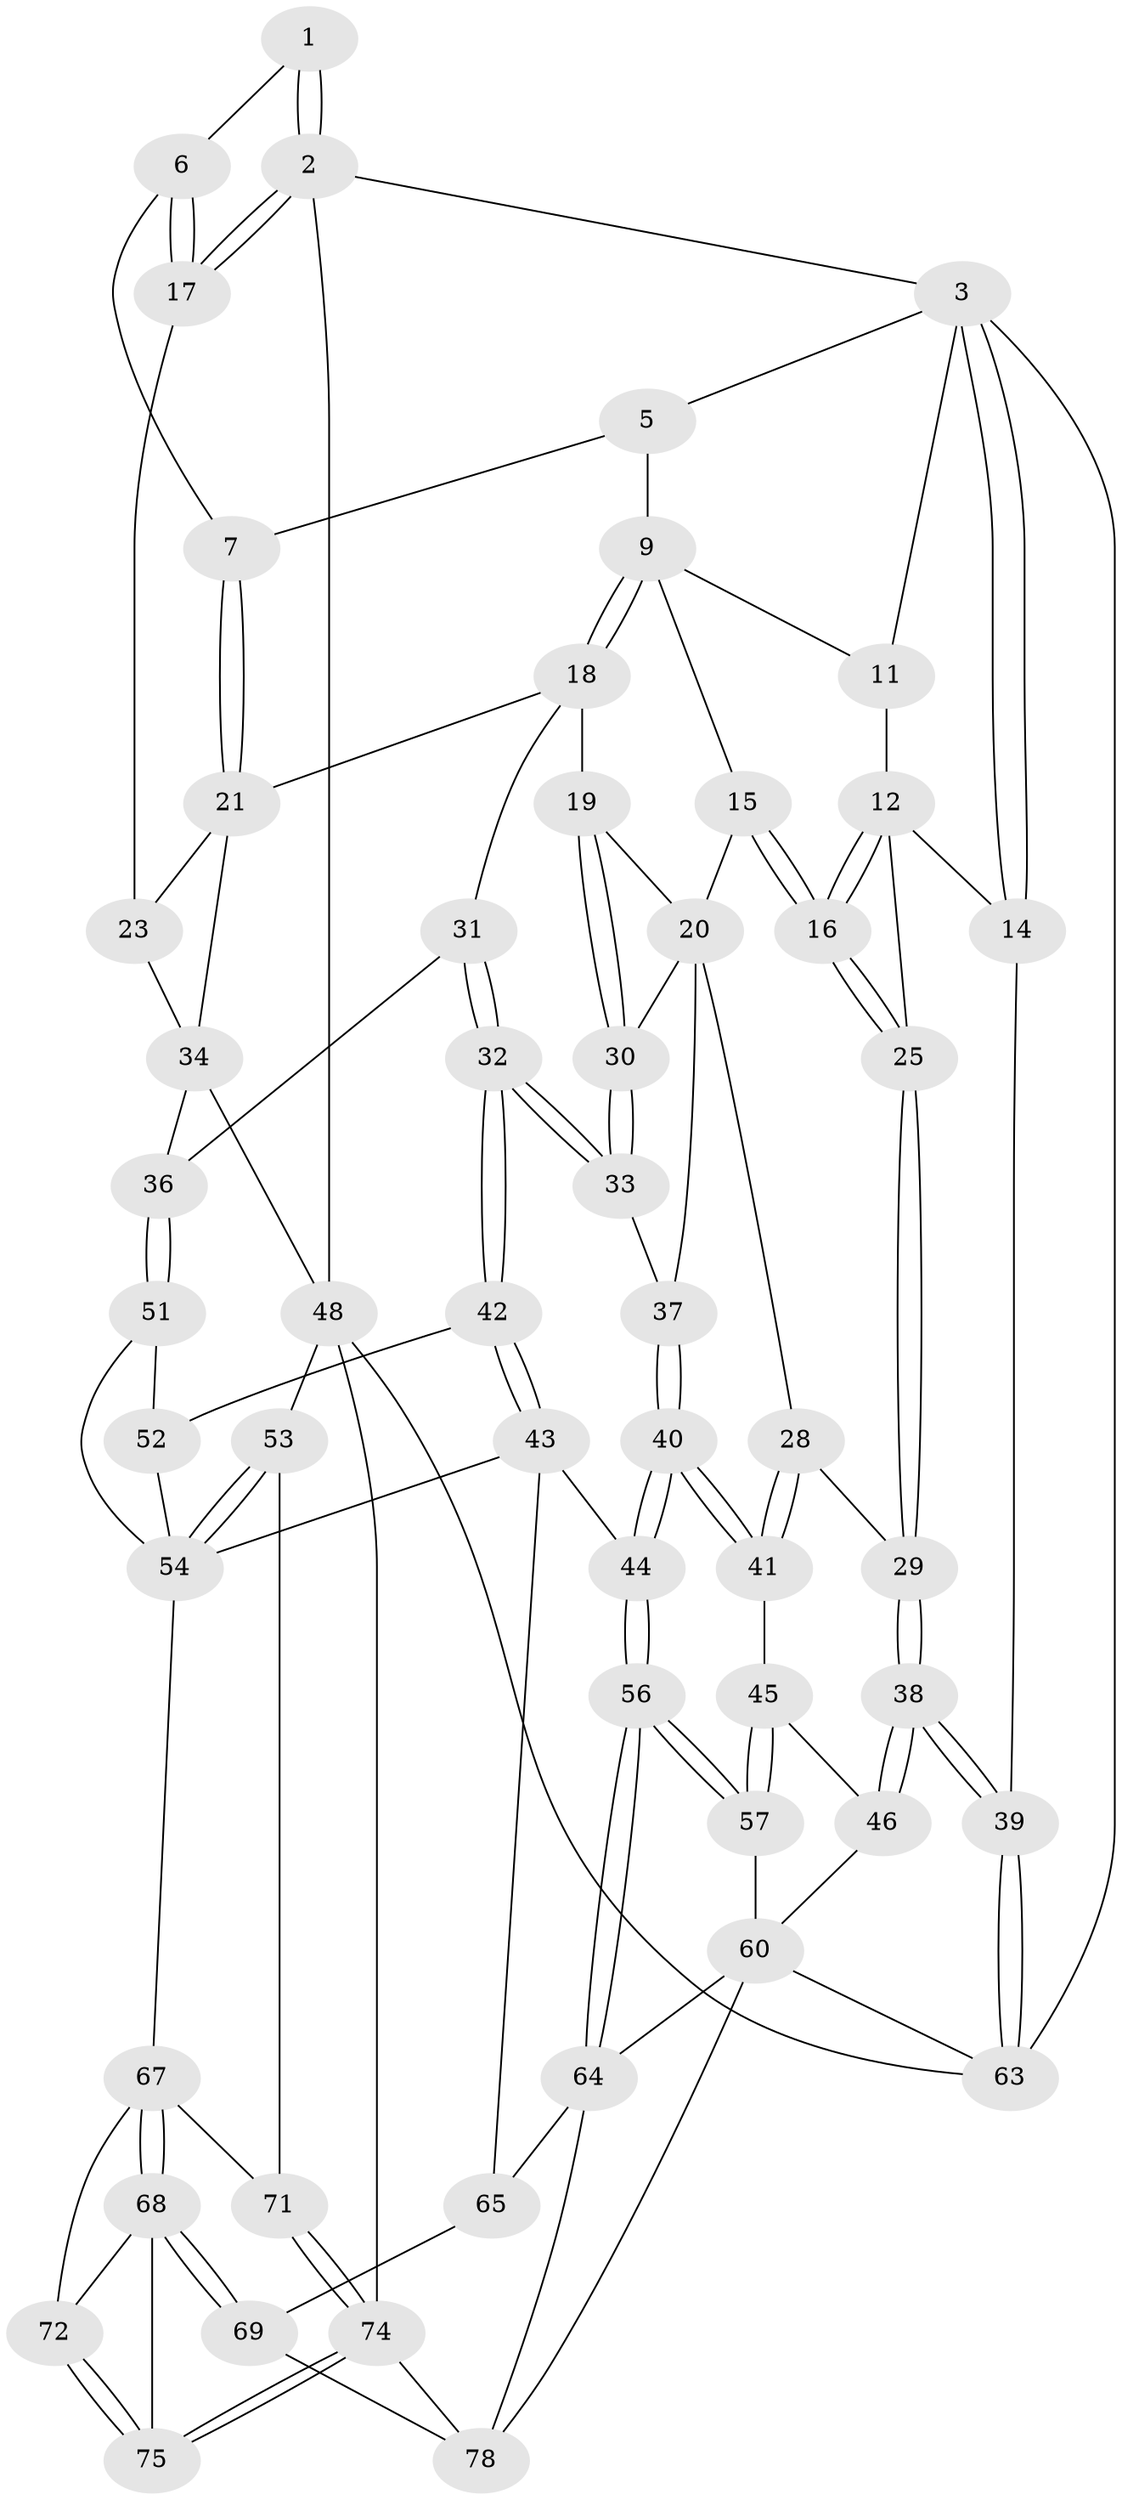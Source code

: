 // original degree distribution, {3: 0.025, 6: 0.2625, 4: 0.2875, 5: 0.425}
// Generated by graph-tools (version 1.1) at 2025/21/03/04/25 18:21:14]
// undirected, 56 vertices, 130 edges
graph export_dot {
graph [start="1"]
  node [color=gray90,style=filled];
  1 [pos="+0.597125177366248+0"];
  2 [pos="+1+0"];
  3 [pos="+0+0",super="+4"];
  5 [pos="+0.43328795132184517+0",super="+8"];
  6 [pos="+0.6692855844402481+0.1529009163459802"];
  7 [pos="+0.6604799991287426+0.176585028608098"];
  9 [pos="+0.47561699734915364+0.1889935268507293",super="+10"];
  11 [pos="+0.22627091206885544+0"];
  12 [pos="+0.21292700358215105+0",super="+13"];
  14 [pos="+0+0.23652729936650008"];
  15 [pos="+0.3145173899731923+0.17348971284176085"];
  16 [pos="+0.17271656075591796+0.30938858897760263"];
  17 [pos="+1+0"];
  18 [pos="+0.4734967413282551+0.27309332126987657",super="+22"];
  19 [pos="+0.46773455242635653+0.28119275618980183"];
  20 [pos="+0.3427914098220545+0.2645070057273107",super="+26"];
  21 [pos="+0.6886596063713393+0.26038995855218366",super="+24"];
  23 [pos="+1+0"];
  25 [pos="+0.1709553424831749+0.31311664759712765"];
  28 [pos="+0.22440713847063906+0.36408752808851774"];
  29 [pos="+0.1723413540431639+0.3197602239712997"];
  30 [pos="+0.4640765267925665+0.33769341159079197"];
  31 [pos="+0.6713506715020494+0.38231724304477394"];
  32 [pos="+0.57494484220633+0.49182544666439326"];
  33 [pos="+0.46772399536821063+0.373059222692939"];
  34 [pos="+0.8518710800301017+0.4042371783230721",super="+35+47"];
  36 [pos="+0.8128509954046806+0.4380340848449746"];
  37 [pos="+0.38655164059077285+0.40076961183858806"];
  38 [pos="+0+0.495253517265886"];
  39 [pos="+0+0.48994046796163343"];
  40 [pos="+0.3124605995445304+0.5504494585975432"];
  41 [pos="+0.24127962489539737+0.4978827867323185"];
  42 [pos="+0.5674765019392711+0.5373895139349971"];
  43 [pos="+0.4487341930325419+0.6269783851495976",super="+59"];
  44 [pos="+0.3630659993162944+0.6230308033630226"];
  45 [pos="+0.08653383105865685+0.5395881397255458"];
  46 [pos="+0+0.5343259922301047"];
  48 [pos="+1+1",super="+49"];
  51 [pos="+0.7999290259256104+0.5010310342532629"];
  52 [pos="+0.5717614930150787+0.5399973603908965"];
  53 [pos="+0.8475928554942688+0.7428327261072464"];
  54 [pos="+0.8035778022670393+0.7066348922972641",super="+58+55"];
  56 [pos="+0.2617333251209143+0.7397046682460863"];
  57 [pos="+0.1952500753011216+0.6993619331255404"];
  60 [pos="+0.06076709908849274+0.6818792259537056",super="+61"];
  63 [pos="+0+1"];
  64 [pos="+0.2541797488240506+0.7677384085708242",super="+66"];
  65 [pos="+0.38837673083115737+0.8906594778231074"];
  67 [pos="+0.5395230057577175+0.7918163875374991",super="+70"];
  68 [pos="+0.5273345512047424+0.8495827582830525",super="+73"];
  69 [pos="+0.4712405625181762+0.8977915049615554",super="+77"];
  71 [pos="+0.8042632099954077+0.8112330556354654"];
  72 [pos="+0.6160232008244793+0.895310019838252"];
  74 [pos="+0.7606672842520404+0.9569658611715106",super="+80"];
  75 [pos="+0.6336580991286861+0.9147988723121162"];
  78 [pos="+0.5491657969527574+1",super="+79"];
  1 -- 2;
  1 -- 2;
  1 -- 6;
  2 -- 3;
  2 -- 17;
  2 -- 17;
  2 -- 48;
  3 -- 14;
  3 -- 14;
  3 -- 63;
  3 -- 11;
  3 -- 5;
  5 -- 9;
  5 -- 7;
  6 -- 7;
  6 -- 17;
  6 -- 17;
  7 -- 21;
  7 -- 21;
  9 -- 18;
  9 -- 18;
  9 -- 11;
  9 -- 15;
  11 -- 12;
  12 -- 16;
  12 -- 16;
  12 -- 25;
  12 -- 14;
  14 -- 39;
  15 -- 16;
  15 -- 16;
  15 -- 20;
  16 -- 25;
  16 -- 25;
  17 -- 23;
  18 -- 19;
  18 -- 21;
  18 -- 31;
  19 -- 20;
  19 -- 30;
  19 -- 30;
  20 -- 37;
  20 -- 28;
  20 -- 30;
  21 -- 34;
  21 -- 23;
  23 -- 34;
  25 -- 29;
  25 -- 29;
  28 -- 29;
  28 -- 41;
  28 -- 41;
  29 -- 38;
  29 -- 38;
  30 -- 33;
  30 -- 33;
  31 -- 32;
  31 -- 32;
  31 -- 36;
  32 -- 33;
  32 -- 33;
  32 -- 42;
  32 -- 42;
  33 -- 37;
  34 -- 36;
  34 -- 48;
  36 -- 51;
  36 -- 51;
  37 -- 40;
  37 -- 40;
  38 -- 39;
  38 -- 39;
  38 -- 46;
  38 -- 46;
  39 -- 63;
  39 -- 63;
  40 -- 41;
  40 -- 41;
  40 -- 44;
  40 -- 44;
  41 -- 45;
  42 -- 43;
  42 -- 43;
  42 -- 52;
  43 -- 44;
  43 -- 65;
  43 -- 54;
  44 -- 56;
  44 -- 56;
  45 -- 46;
  45 -- 57;
  45 -- 57;
  46 -- 60;
  48 -- 63;
  48 -- 53;
  48 -- 74;
  51 -- 52;
  51 -- 54;
  52 -- 54;
  53 -- 54;
  53 -- 54;
  53 -- 71;
  54 -- 67;
  56 -- 57;
  56 -- 57;
  56 -- 64;
  56 -- 64;
  57 -- 60;
  60 -- 64;
  60 -- 63;
  60 -- 78;
  64 -- 65;
  64 -- 78;
  65 -- 69;
  67 -- 68;
  67 -- 68;
  67 -- 72;
  67 -- 71;
  68 -- 69 [weight=2];
  68 -- 69;
  68 -- 72;
  68 -- 75;
  69 -- 78;
  71 -- 74;
  71 -- 74;
  72 -- 75;
  72 -- 75;
  74 -- 75;
  74 -- 75;
  74 -- 78;
}
